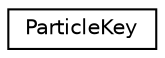 digraph G
{
  edge [fontname="Helvetica",fontsize="10",labelfontname="Helvetica",labelfontsize="10"];
  node [fontname="Helvetica",fontsize="10",shape=record];
  rankdir=LR;
  Node1 [label="ParticleKey",height=0.2,width=0.4,color="black", fillcolor="white", style="filled",URL="$d3/d31/structParticleKey.html"];
}
